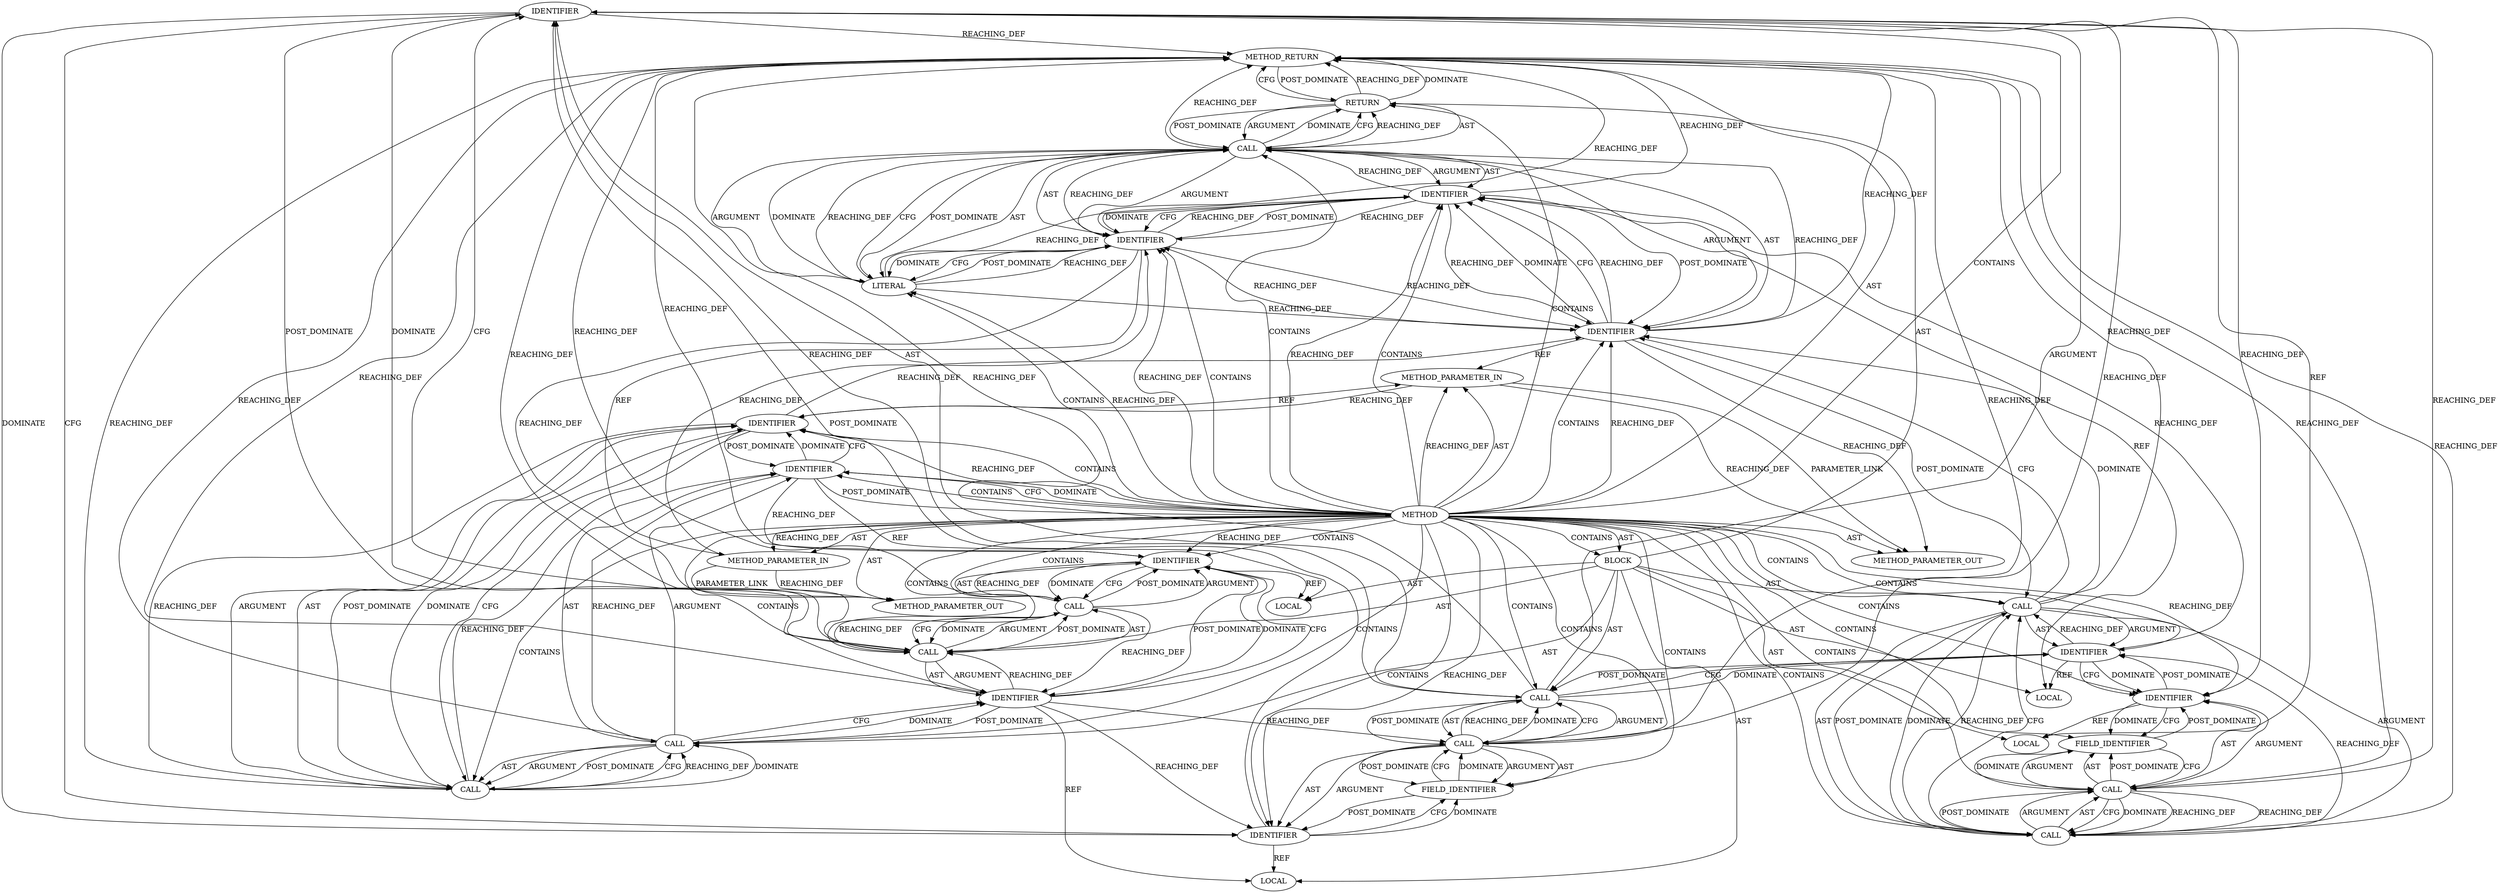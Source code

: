 digraph {
  10889 [label=IDENTIFIER ORDER=1 ARGUMENT_INDEX=1 CODE="rec" COLUMN_NUMBER=18 LINE_NUMBER=324 TYPE_FULL_NAME="tls_rec*" NAME="rec"]
  10885 [label=CALL ORDER=2 ARGUMENT_INDEX=2 CODE="tls_sw_ctx_tx(tls_ctx)" COLUMN_NUMBER=34 METHOD_FULL_NAME="tls_sw_ctx_tx" LINE_NUMBER=323 TYPE_FULL_NAME="<empty>" DISPATCH_TYPE="STATIC_DISPATCH" SIGNATURE="" NAME="tls_sw_ctx_tx"]
  10906 [label=METHOD_RETURN ORDER=4 CODE="RET" COLUMN_NUMBER=1 LINE_NUMBER=320 TYPE_FULL_NAME="int" EVALUATION_STRATEGY="BY_VALUE"]
  10898 [label=IDENTIFIER ORDER=1 ARGUMENT_INDEX=1 CODE="rec" COLUMN_NUMBER=27 LINE_NUMBER=325 TYPE_FULL_NAME="tls_rec*" NAME="rec"]
  10890 [label=CALL ORDER=2 ARGUMENT_INDEX=2 CODE="ctx->open_rec" COLUMN_NUMBER=24 METHOD_FULL_NAME="<operator>.indirectFieldAccess" LINE_NUMBER=324 TYPE_FULL_NAME="<empty>" DISPATCH_TYPE="STATIC_DISPATCH" SIGNATURE="" NAME="<operator>.indirectFieldAccess"]
  10888 [label=CALL ORDER=6 ARGUMENT_INDEX=-1 CODE="*rec = ctx->open_rec" COLUMN_NUMBER=17 METHOD_FULL_NAME="<operator>.assignment" LINE_NUMBER=324 TYPE_FULL_NAME="<empty>" DISPATCH_TYPE="STATIC_DISPATCH" SIGNATURE="" NAME="<operator>.assignment"]
  10884 [label=IDENTIFIER ORDER=1 ARGUMENT_INDEX=1 CODE="ctx" COLUMN_NUMBER=28 LINE_NUMBER=323 TYPE_FULL_NAME="tls_sw_context_tx*" NAME="ctx"]
  10882 [label=LOCAL ORDER=3 CODE="struct tls_sw_context_tx* ctx" COLUMN_NUMBER=27 LINE_NUMBER=323 TYPE_FULL_NAME="tls_sw_context_tx*" NAME="ctx"]
  21572 [label=METHOD_PARAMETER_OUT ORDER=2 CODE="int len" IS_VARIADIC=false COLUMN_NUMBER=53 LINE_NUMBER=320 TYPE_FULL_NAME="int" EVALUATION_STRATEGY="BY_VALUE" INDEX=2 NAME="len"]
  10896 [label=CALL ORDER=2 ARGUMENT_INDEX=2 CODE="&rec->msg_encrypted" COLUMN_NUMBER=26 METHOD_FULL_NAME="<operator>.addressOf" LINE_NUMBER=325 TYPE_FULL_NAME="<empty>" DISPATCH_TYPE="STATIC_DISPATCH" SIGNATURE="" NAME="<operator>.addressOf"]
  10901 [label=CALL ORDER=1 ARGUMENT_INDEX=-1 CODE="sk_msg_alloc(sk, msg_en, len, 0)" COLUMN_NUMBER=9 METHOD_FULL_NAME="sk_msg_alloc" LINE_NUMBER=327 TYPE_FULL_NAME="<empty>" DISPATCH_TYPE="STATIC_DISPATCH" SIGNATURE="" NAME="sk_msg_alloc"]
  10902 [label=IDENTIFIER ORDER=1 ARGUMENT_INDEX=1 CODE="sk" COLUMN_NUMBER=22 LINE_NUMBER=327 TYPE_FULL_NAME="sock*" NAME="sk"]
  10905 [label=LITERAL ORDER=4 ARGUMENT_INDEX=4 CODE="0" COLUMN_NUMBER=39 LINE_NUMBER=327 TYPE_FULL_NAME="int"]
  10876 [label=BLOCK ORDER=3 ARGUMENT_INDEX=-1 CODE="{
	struct tls_context *tls_ctx = tls_get_ctx(sk);
	struct tls_sw_context_tx *ctx = tls_sw_ctx_tx(tls_ctx);
	struct tls_rec *rec = ctx->open_rec;
	struct sk_msg *msg_en = &rec->msg_encrypted;

	return sk_msg_alloc(sk, msg_en, len, 0);
}" COLUMN_NUMBER=1 LINE_NUMBER=321 TYPE_FULL_NAME="void"]
  10880 [label=CALL ORDER=2 ARGUMENT_INDEX=2 CODE="tls_get_ctx(sk)" COLUMN_NUMBER=32 METHOD_FULL_NAME="tls_get_ctx" LINE_NUMBER=322 TYPE_FULL_NAME="<empty>" DISPATCH_TYPE="STATIC_DISPATCH" SIGNATURE="" NAME="tls_get_ctx"]
  10904 [label=IDENTIFIER ORDER=3 ARGUMENT_INDEX=3 CODE="len" COLUMN_NUMBER=34 LINE_NUMBER=327 TYPE_FULL_NAME="int" NAME="len"]
  10875 [label=METHOD_PARAMETER_IN ORDER=2 CODE="int len" IS_VARIADIC=false COLUMN_NUMBER=53 LINE_NUMBER=320 TYPE_FULL_NAME="int" EVALUATION_STRATEGY="BY_VALUE" INDEX=2 NAME="len"]
  10887 [label=LOCAL ORDER=5 CODE="struct tls_rec* rec" COLUMN_NUMBER=17 LINE_NUMBER=324 TYPE_FULL_NAME="tls_rec*" NAME="rec"]
  10900 [label=RETURN ORDER=9 ARGUMENT_INDEX=-1 CODE="return sk_msg_alloc(sk, msg_en, len, 0);" COLUMN_NUMBER=2 LINE_NUMBER=327]
  10897 [label=CALL ORDER=1 ARGUMENT_INDEX=1 CODE="rec->msg_encrypted" COLUMN_NUMBER=27 METHOD_FULL_NAME="<operator>.indirectFieldAccess" LINE_NUMBER=325 TYPE_FULL_NAME="<empty>" DISPATCH_TYPE="STATIC_DISPATCH" SIGNATURE="" NAME="<operator>.indirectFieldAccess"]
  10903 [label=IDENTIFIER ORDER=2 ARGUMENT_INDEX=2 CODE="msg_en" COLUMN_NUMBER=26 LINE_NUMBER=327 TYPE_FULL_NAME="sk_msg*" NAME="msg_en"]
  10877 [label=LOCAL ORDER=1 CODE="struct tls_context* tls_ctx" COLUMN_NUMBER=21 LINE_NUMBER=322 TYPE_FULL_NAME="tls_context*" NAME="tls_ctx"]
  10881 [label=IDENTIFIER ORDER=1 ARGUMENT_INDEX=1 CODE="sk" COLUMN_NUMBER=44 LINE_NUMBER=322 TYPE_FULL_NAME="sock*" NAME="sk"]
  10874 [label=METHOD_PARAMETER_IN ORDER=1 CODE="struct sock *sk" IS_VARIADIC=false COLUMN_NUMBER=36 LINE_NUMBER=320 TYPE_FULL_NAME="sock*" EVALUATION_STRATEGY="BY_VALUE" INDEX=1 NAME="sk"]
  21571 [label=METHOD_PARAMETER_OUT ORDER=1 CODE="struct sock *sk" IS_VARIADIC=false COLUMN_NUMBER=36 LINE_NUMBER=320 TYPE_FULL_NAME="sock*" EVALUATION_STRATEGY="BY_VALUE" INDEX=1 NAME="sk"]
  10895 [label=IDENTIFIER ORDER=1 ARGUMENT_INDEX=1 CODE="msg_en" COLUMN_NUMBER=17 LINE_NUMBER=325 TYPE_FULL_NAME="sk_msg*" NAME="msg_en"]
  10891 [label=IDENTIFIER ORDER=1 ARGUMENT_INDEX=1 CODE="ctx" COLUMN_NUMBER=24 LINE_NUMBER=324 TYPE_FULL_NAME="tls_sw_context_tx*" NAME="ctx"]
  10899 [label=FIELD_IDENTIFIER ORDER=2 ARGUMENT_INDEX=2 CODE="msg_encrypted" COLUMN_NUMBER=27 LINE_NUMBER=325 CANONICAL_NAME="msg_encrypted"]
  10878 [label=CALL ORDER=2 ARGUMENT_INDEX=-1 CODE="*tls_ctx = tls_get_ctx(sk)" COLUMN_NUMBER=21 METHOD_FULL_NAME="<operator>.assignment" LINE_NUMBER=322 TYPE_FULL_NAME="<empty>" DISPATCH_TYPE="STATIC_DISPATCH" SIGNATURE="" NAME="<operator>.assignment"]
  10893 [label=LOCAL ORDER=7 CODE="struct sk_msg* msg_en" COLUMN_NUMBER=16 LINE_NUMBER=325 TYPE_FULL_NAME="sk_msg*" NAME="msg_en"]
  10894 [label=CALL ORDER=8 ARGUMENT_INDEX=-1 CODE="*msg_en = &rec->msg_encrypted" COLUMN_NUMBER=16 METHOD_FULL_NAME="<operator>.assignment" LINE_NUMBER=325 TYPE_FULL_NAME="<empty>" DISPATCH_TYPE="STATIC_DISPATCH" SIGNATURE="" NAME="<operator>.assignment"]
  10879 [label=IDENTIFIER ORDER=1 ARGUMENT_INDEX=1 CODE="tls_ctx" COLUMN_NUMBER=22 LINE_NUMBER=322 TYPE_FULL_NAME="tls_context*" NAME="tls_ctx"]
  10873 [label=METHOD COLUMN_NUMBER=1 LINE_NUMBER=320 COLUMN_NUMBER_END=1 IS_EXTERNAL=false SIGNATURE="int tls_alloc_encrypted_msg (sock*,int)" NAME="tls_alloc_encrypted_msg" AST_PARENT_TYPE="TYPE_DECL" AST_PARENT_FULL_NAME="tls_sw.c:<global>" ORDER=12 CODE="static int tls_alloc_encrypted_msg(struct sock *sk, int len)
{
	struct tls_context *tls_ctx = tls_get_ctx(sk);
	struct tls_sw_context_tx *ctx = tls_sw_ctx_tx(tls_ctx);
	struct tls_rec *rec = ctx->open_rec;
	struct sk_msg *msg_en = &rec->msg_encrypted;

	return sk_msg_alloc(sk, msg_en, len, 0);
}" FULL_NAME="tls_alloc_encrypted_msg" LINE_NUMBER_END=328 FILENAME="tls_sw.c"]
  10892 [label=FIELD_IDENTIFIER ORDER=2 ARGUMENT_INDEX=2 CODE="open_rec" COLUMN_NUMBER=24 LINE_NUMBER=324 CANONICAL_NAME="open_rec"]
  10886 [label=IDENTIFIER ORDER=1 ARGUMENT_INDEX=1 CODE="tls_ctx" COLUMN_NUMBER=48 LINE_NUMBER=323 TYPE_FULL_NAME="tls_context*" NAME="tls_ctx"]
  10883 [label=CALL ORDER=4 ARGUMENT_INDEX=-1 CODE="*ctx = tls_sw_ctx_tx(tls_ctx)" COLUMN_NUMBER=27 METHOD_FULL_NAME="<operator>.assignment" LINE_NUMBER=323 TYPE_FULL_NAME="<empty>" DISPATCH_TYPE="STATIC_DISPATCH" SIGNATURE="" NAME="<operator>.assignment"]
  10888 -> 10889 [label=AST ]
  10902 -> 10904 [label=REACHING_DEF VARIABLE="sk"]
  10897 -> 10898 [label=AST ]
  10880 -> 10879 [label=REACHING_DEF VARIABLE="tls_get_ctx(sk)"]
  10890 -> 10892 [label=ARGUMENT ]
  10885 -> 10886 [label=POST_DOMINATE ]
  10880 -> 10878 [label=CFG ]
  10902 -> 10901 [label=REACHING_DEF VARIABLE="sk"]
  10875 -> 21572 [label=PARAMETER_LINK ]
  10897 -> 10899 [label=ARGUMENT ]
  10901 -> 10905 [label=ARGUMENT ]
  10894 -> 10906 [label=REACHING_DEF VARIABLE="*msg_en = &rec->msg_encrypted"]
  10891 -> 10892 [label=CFG ]
  10876 -> 10887 [label=AST ]
  10899 -> 10898 [label=POST_DOMINATE ]
  10878 -> 10880 [label=AST ]
  10878 -> 10884 [label=CFG ]
  10889 -> 10897 [label=REACHING_DEF VARIABLE="rec"]
  10873 -> 10886 [label=CONTAINS ]
  10886 -> 10885 [label=REACHING_DEF VARIABLE="tls_ctx"]
  10900 -> 10906 [label=REACHING_DEF VARIABLE="<RET>"]
  10890 -> 10891 [label=AST ]
  10873 -> 10905 [label=CONTAINS ]
  10902 -> 10903 [label=DOMINATE ]
  10897 -> 10896 [label=CFG ]
  10894 -> 10902 [label=CFG ]
  10895 -> 10888 [label=POST_DOMINATE ]
  10876 -> 10888 [label=AST ]
  10897 -> 10899 [label=AST ]
  10900 -> 10906 [label=DOMINATE ]
  10905 -> 10904 [label=POST_DOMINATE ]
  10894 -> 10902 [label=DOMINATE ]
  10884 -> 10883 [label=REACHING_DEF VARIABLE="ctx"]
  10876 -> 10878 [label=AST ]
  10883 -> 10889 [label=DOMINATE ]
  10890 -> 10906 [label=REACHING_DEF VARIABLE="ctx->open_rec"]
  10889 -> 10883 [label=POST_DOMINATE ]
  10873 -> 10889 [label=CONTAINS ]
  10902 -> 10903 [label=CFG ]
  10873 -> 10879 [label=CONTAINS ]
  10901 -> 10902 [label=ARGUMENT ]
  10873 -> 10895 [label=CONTAINS ]
  10900 -> 10901 [label=ARGUMENT ]
  10905 -> 10901 [label=DOMINATE ]
  10873 -> 10874 [label=AST ]
  10873 -> 10885 [label=CONTAINS ]
  10896 -> 10895 [label=REACHING_DEF VARIABLE="&rec->msg_encrypted"]
  10881 -> 10874 [label=REF ]
  10901 -> 10900 [label=DOMINATE ]
  10903 -> 10902 [label=REACHING_DEF VARIABLE="msg_en"]
  10886 -> 10884 [label=POST_DOMINATE ]
  10901 -> 10900 [label=CFG ]
  10878 -> 10906 [label=REACHING_DEF VARIABLE="*tls_ctx = tls_get_ctx(sk)"]
  10896 -> 10894 [label=DOMINATE ]
  10885 -> 10906 [label=REACHING_DEF VARIABLE="tls_sw_ctx_tx(tls_ctx)"]
  10903 -> 10906 [label=REACHING_DEF VARIABLE="msg_en"]
  10902 -> 10894 [label=POST_DOMINATE ]
  10873 -> 10906 [label=AST ]
  10898 -> 10899 [label=DOMINATE ]
  10878 -> 10880 [label=ARGUMENT ]
  10878 -> 10879 [label=ARGUMENT ]
  10897 -> 10906 [label=REACHING_DEF VARIABLE="rec->msg_encrypted"]
  10888 -> 10895 [label=CFG ]
  10873 -> 10884 [label=CONTAINS ]
  10901 -> 10905 [label=POST_DOMINATE ]
  10881 -> 10880 [label=DOMINATE ]
  10898 -> 10887 [label=REF ]
  10889 -> 10891 [label=DOMINATE ]
  10904 -> 10903 [label=REACHING_DEF VARIABLE="len"]
  10873 -> 10904 [label=REACHING_DEF VARIABLE=""]
  10905 -> 10903 [label=REACHING_DEF VARIABLE="0"]
  10873 -> 21571 [label=AST ]
  10883 -> 10884 [label=AST ]
  10897 -> 10896 [label=DOMINATE ]
  10873 -> 10874 [label=REACHING_DEF VARIABLE=""]
  10894 -> 10895 [label=ARGUMENT ]
  10888 -> 10895 [label=DOMINATE ]
  10901 -> 10904 [label=AST ]
  10902 -> 10874 [label=REF ]
  10873 -> 10876 [label=AST ]
  10890 -> 10888 [label=REACHING_DEF VARIABLE="ctx->open_rec"]
  10873 -> 10896 [label=CONTAINS ]
  10873 -> 10902 [label=CONTAINS ]
  10905 -> 10901 [label=REACHING_DEF VARIABLE="0"]
  10898 -> 10895 [label=POST_DOMINATE ]
  10904 -> 10905 [label=CFG ]
  10879 -> 10886 [label=REACHING_DEF VARIABLE="tls_ctx"]
  10876 -> 10894 [label=AST ]
  10883 -> 10885 [label=ARGUMENT ]
  10895 -> 10898 [label=DOMINATE ]
  10873 -> 10900 [label=CONTAINS ]
  10891 -> 10892 [label=DOMINATE ]
  10899 -> 10897 [label=DOMINATE ]
  10903 -> 10902 [label=POST_DOMINATE ]
  10873 -> 10898 [label=REACHING_DEF VARIABLE=""]
  10878 -> 10884 [label=DOMINATE ]
  10875 -> 21572 [label=REACHING_DEF VARIABLE="len"]
  10876 -> 10877 [label=AST ]
  10903 -> 10904 [label=REACHING_DEF VARIABLE="msg_en"]
  10896 -> 10897 [label=POST_DOMINATE ]
  10888 -> 10890 [label=AST ]
  10883 -> 10885 [label=POST_DOMINATE ]
  10873 -> 10879 [label=CFG ]
  10886 -> 10877 [label=REF ]
  10885 -> 10883 [label=REACHING_DEF VARIABLE="tls_sw_ctx_tx(tls_ctx)"]
  10879 -> 10873 [label=POST_DOMINATE ]
  10873 -> 10899 [label=CONTAINS ]
  10904 -> 21572 [label=REACHING_DEF VARIABLE="len"]
  10888 -> 10890 [label=ARGUMENT ]
  10890 -> 10891 [label=ARGUMENT ]
  10890 -> 10889 [label=REACHING_DEF VARIABLE="ctx->open_rec"]
  10901 -> 10903 [label=ARGUMENT ]
  10886 -> 10906 [label=REACHING_DEF VARIABLE="tls_ctx"]
  10884 -> 10886 [label=DOMINATE ]
  10884 -> 10878 [label=POST_DOMINATE ]
  10890 -> 10892 [label=AST ]
  10896 -> 10897 [label=ARGUMENT ]
  10881 -> 10880 [label=CFG ]
  10876 -> 10882 [label=AST ]
  10883 -> 10885 [label=AST ]
  10880 -> 10878 [label=REACHING_DEF VARIABLE="tls_get_ctx(sk)"]
  10896 -> 10906 [label=REACHING_DEF VARIABLE="&rec->msg_encrypted"]
  10873 -> 10876 [label=CONTAINS ]
  10884 -> 10886 [label=CFG ]
  10880 -> 10881 [label=ARGUMENT ]
  10894 -> 10895 [label=AST ]
  10904 -> 10906 [label=REACHING_DEF VARIABLE="len"]
  10879 -> 10881 [label=DOMINATE ]
  10884 -> 10890 [label=REACHING_DEF VARIABLE="ctx"]
  10890 -> 10888 [label=DOMINATE ]
  10873 -> 21572 [label=AST ]
  10906 -> 10900 [label=POST_DOMINATE ]
  10873 -> 10891 [label=REACHING_DEF VARIABLE=""]
  10873 -> 10898 [label=CONTAINS ]
  10874 -> 21571 [label=PARAMETER_LINK ]
  10873 -> 10905 [label=REACHING_DEF VARIABLE=""]
  10904 -> 10905 [label=DOMINATE ]
  10878 -> 10880 [label=POST_DOMINATE ]
  10891 -> 10889 [label=POST_DOMINATE ]
  10903 -> 10904 [label=CFG ]
  10892 -> 10890 [label=CFG ]
  10905 -> 10902 [label=REACHING_DEF VARIABLE="0"]
  10900 -> 10901 [label=AST ]
  10894 -> 10896 [label=POST_DOMINATE ]
  10885 -> 10886 [label=ARGUMENT ]
  10881 -> 10880 [label=REACHING_DEF VARIABLE="sk"]
  10900 -> 10906 [label=CFG ]
  10878 -> 10879 [label=AST ]
  10896 -> 10894 [label=REACHING_DEF VARIABLE="&rec->msg_encrypted"]
  10879 -> 10878 [label=REACHING_DEF VARIABLE="tls_ctx"]
  10888 -> 10906 [label=REACHING_DEF VARIABLE="*rec = ctx->open_rec"]
  10895 -> 10898 [label=CFG ]
  10903 -> 10904 [label=DOMINATE ]
  10901 -> 10900 [label=REACHING_DEF VARIABLE="sk_msg_alloc(sk, msg_en, len, 0)"]
  10899 -> 10897 [label=CFG ]
  10892 -> 10890 [label=DOMINATE ]
  10885 -> 10886 [label=AST ]
  10883 -> 10906 [label=REACHING_DEF VARIABLE="*ctx = tls_sw_ctx_tx(tls_ctx)"]
  10901 -> 10904 [label=ARGUMENT ]
  10901 -> 10903 [label=AST ]
  10898 -> 10899 [label=CFG ]
  10895 -> 10894 [label=REACHING_DEF VARIABLE="msg_en"]
  10900 -> 10901 [label=POST_DOMINATE ]
  10873 -> 10901 [label=CONTAINS ]
  10885 -> 10883 [label=CFG ]
  10894 -> 10896 [label=ARGUMENT ]
  10883 -> 10889 [label=CFG ]
  10890 -> 10888 [label=CFG ]
  10873 -> 10904 [label=CONTAINS ]
  10873 -> 10881 [label=REACHING_DEF VARIABLE=""]
  10873 -> 10892 [label=CONTAINS ]
  10873 -> 10875 [label=REACHING_DEF VARIABLE=""]
  10873 -> 10886 [label=REACHING_DEF VARIABLE=""]
  10885 -> 10884 [label=REACHING_DEF VARIABLE="tls_sw_ctx_tx(tls_ctx)"]
  10881 -> 10879 [label=POST_DOMINATE ]
  10873 -> 10891 [label=CONTAINS ]
  10873 -> 10883 [label=CONTAINS ]
  10897 -> 10898 [label=ARGUMENT ]
  10889 -> 10887 [label=REF ]
  10892 -> 10891 [label=POST_DOMINATE ]
  10895 -> 10893 [label=REF ]
  10879 -> 10881 [label=CFG ]
  10901 -> 10906 [label=REACHING_DEF VARIABLE="sk_msg_alloc(sk, msg_en, len, 0)"]
  10876 -> 10900 [label=AST ]
  10901 -> 10905 [label=AST ]
  10903 -> 10893 [label=REF ]
  10880 -> 10881 [label=AST ]
  10880 -> 10906 [label=REACHING_DEF VARIABLE="tls_get_ctx(sk)"]
  10883 -> 10884 [label=ARGUMENT ]
  10873 -> 10878 [label=CONTAINS ]
  10904 -> 10902 [label=REACHING_DEF VARIABLE="len"]
  10873 -> 10903 [label=REACHING_DEF VARIABLE=""]
  10873 -> 10897 [label=CONTAINS ]
  10885 -> 10883 [label=DOMINATE ]
  10886 -> 10885 [label=CFG ]
  10889 -> 10898 [label=REACHING_DEF VARIABLE="rec"]
  10904 -> 10903 [label=POST_DOMINATE ]
  10873 -> 10888 [label=CONTAINS ]
  10884 -> 10891 [label=REACHING_DEF VARIABLE="ctx"]
  10873 -> 10879 [label=DOMINATE ]
  10879 -> 10877 [label=REF ]
  10886 -> 10885 [label=DOMINATE ]
  10873 -> 10890 [label=CONTAINS ]
  10902 -> 21571 [label=REACHING_DEF VARIABLE="sk"]
  10880 -> 10881 [label=POST_DOMINATE ]
  10881 -> 10902 [label=REACHING_DEF VARIABLE="sk"]
  10889 -> 10906 [label=REACHING_DEF VARIABLE="rec"]
  10890 -> 10892 [label=POST_DOMINATE ]
  10903 -> 10901 [label=REACHING_DEF VARIABLE="msg_en"]
  10884 -> 10882 [label=REF ]
  10904 -> 10875 [label=REF ]
  10905 -> 10901 [label=CFG ]
  10874 -> 21571 [label=REACHING_DEF VARIABLE="sk"]
  10873 -> 10880 [label=CONTAINS ]
  10904 -> 10901 [label=REACHING_DEF VARIABLE="len"]
  10873 -> 10902 [label=REACHING_DEF VARIABLE=""]
  10876 -> 10893 [label=AST ]
  10902 -> 10903 [label=REACHING_DEF VARIABLE="sk"]
  10884 -> 10906 [label=REACHING_DEF VARIABLE="ctx"]
  10891 -> 10882 [label=REF ]
  10902 -> 10906 [label=REACHING_DEF VARIABLE="sk"]
  10875 -> 10904 [label=REACHING_DEF VARIABLE="len"]
  10873 -> 10903 [label=CONTAINS ]
  10876 -> 10883 [label=AST ]
  10873 -> 10881 [label=CONTAINS ]
  10896 -> 10894 [label=CFG ]
  10880 -> 10878 [label=DOMINATE ]
  10897 -> 10899 [label=POST_DOMINATE ]
  10873 -> 10875 [label=AST ]
  10894 -> 10896 [label=AST ]
  10873 -> 10894 [label=CONTAINS ]
  10896 -> 10897 [label=AST ]
  10889 -> 10888 [label=REACHING_DEF VARIABLE="rec"]
  10889 -> 10891 [label=CFG ]
  10874 -> 10881 [label=REACHING_DEF VARIABLE="sk"]
  10888 -> 10889 [label=ARGUMENT ]
  10905 -> 10904 [label=REACHING_DEF VARIABLE="0"]
  10888 -> 10890 [label=POST_DOMINATE ]
  10895 -> 10903 [label=REACHING_DEF VARIABLE="msg_en"]
  10901 -> 10902 [label=AST ]
  10897 -> 10896 [label=REACHING_DEF VARIABLE="rec->msg_encrypted"]
  10897 -> 10896 [label=REACHING_DEF VARIABLE="rec->msg_encrypted"]
}

